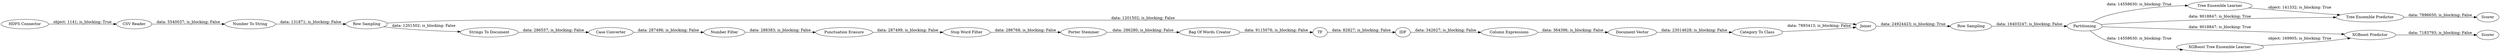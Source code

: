 digraph {
	"337972519190497861_24" [label="Tree Ensemble Learner"]
	"337972519190497861_14" [label="Bag Of Words Creator"]
	"337972519190497861_26" [label=Scorer]
	"337972519190497861_12" [label="Porter Stemmer"]
	"337972519190497861_27" [label="XGBoost Tree Ensemble Learner"]
	"337972519190497861_19" [label="Category To Class"]
	"337972519190497861_2" [label="CSV Reader"]
	"337972519190497861_21" [label=Joiner]
	"337972519190497861_6" [label="Strings To Document"]
	"337972519190497861_1" [label="HDFS Connector"]
	"337972519190497861_5" [label="Row Sampling"]
	"337972519190497861_22" [label="Row Sampling"]
	"337972519190497861_18" [label="Document Vector"]
	"337972519190497861_29" [label=Scorer]
	"337972519190497861_8" [label="Case Converter"]
	"337972519190497861_28" [label="XGBoost Predictor"]
	"337972519190497861_23" [label=Partitioning]
	"337972519190497861_10" [label="Punctuation Erasure"]
	"337972519190497861_15" [label=TF]
	"337972519190497861_9" [label="Number Filter"]
	"337972519190497861_17" [label="Column Expressions"]
	"337972519190497861_4" [label="Number To String"]
	"337972519190497861_25" [label="Tree Ensemble Predictor"]
	"337972519190497861_11" [label="Stop Word Filter"]
	"337972519190497861_16" [label=IDF]
	"337972519190497861_10" -> "337972519190497861_11" [label="data: 287499; is_blocking: False"]
	"337972519190497861_6" -> "337972519190497861_8" [label="data: 286557; is_blocking: False"]
	"337972519190497861_14" -> "337972519190497861_15" [label="data: 9115076; is_blocking: False"]
	"337972519190497861_11" -> "337972519190497861_12" [label="data: 286768; is_blocking: False"]
	"337972519190497861_18" -> "337972519190497861_19" [label="data: 23014628; is_blocking: False"]
	"337972519190497861_23" -> "337972519190497861_24" [label="data: 14558630; is_blocking: True"]
	"337972519190497861_5" -> "337972519190497861_21" [label="data: 1201502; is_blocking: False"]
	"337972519190497861_5" -> "337972519190497861_6" [label="data: 1201502; is_blocking: False"]
	"337972519190497861_4" -> "337972519190497861_5" [label="data: 131871; is_blocking: False"]
	"337972519190497861_19" -> "337972519190497861_21" [label="data: 7893413; is_blocking: False"]
	"337972519190497861_25" -> "337972519190497861_26" [label="data: 7896650; is_blocking: False"]
	"337972519190497861_22" -> "337972519190497861_23" [label="data: 16403247; is_blocking: False"]
	"337972519190497861_27" -> "337972519190497861_28" [label="object: 169905; is_blocking: True"]
	"337972519190497861_17" -> "337972519190497861_18" [label="data: 364396; is_blocking: False"]
	"337972519190497861_12" -> "337972519190497861_14" [label="data: 286280; is_blocking: False"]
	"337972519190497861_23" -> "337972519190497861_28" [label="data: 9018847; is_blocking: True"]
	"337972519190497861_2" -> "337972519190497861_4" [label="data: 5540037; is_blocking: False"]
	"337972519190497861_21" -> "337972519190497861_22" [label="data: 24924423; is_blocking: True"]
	"337972519190497861_16" -> "337972519190497861_17" [label="data: 342627; is_blocking: False"]
	"337972519190497861_28" -> "337972519190497861_29" [label="data: 7183793; is_blocking: False"]
	"337972519190497861_15" -> "337972519190497861_16" [label="data: 82827; is_blocking: False"]
	"337972519190497861_8" -> "337972519190497861_9" [label="data: 287496; is_blocking: False"]
	"337972519190497861_24" -> "337972519190497861_25" [label="object: 141332; is_blocking: True"]
	"337972519190497861_23" -> "337972519190497861_27" [label="data: 14558630; is_blocking: True"]
	"337972519190497861_23" -> "337972519190497861_25" [label="data: 9018847; is_blocking: True"]
	"337972519190497861_9" -> "337972519190497861_10" [label="data: 288383; is_blocking: False"]
	"337972519190497861_1" -> "337972519190497861_2" [label="object: 1141; is_blocking: True"]
	rankdir=LR
}
